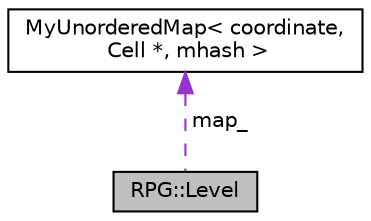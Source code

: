 digraph "RPG::Level"
{
 // LATEX_PDF_SIZE
  edge [fontname="Helvetica",fontsize="10",labelfontname="Helvetica",labelfontsize="10"];
  node [fontname="Helvetica",fontsize="10",shape=record];
  Node1 [label="RPG::Level",height=0.2,width=0.4,color="black", fillcolor="grey75", style="filled", fontcolor="black",tooltip="Level - has map, operatives and enemies and manage to they."];
  Node2 -> Node1 [dir="back",color="darkorchid3",fontsize="10",style="dashed",label=" map_" ,fontname="Helvetica"];
  Node2 [label="MyUnorderedMap\< coordinate,\l Cell *, mhash \>",height=0.2,width=0.4,color="black", fillcolor="white", style="filled",URL="$classMyUnorderedMap.html",tooltip=" "];
}
